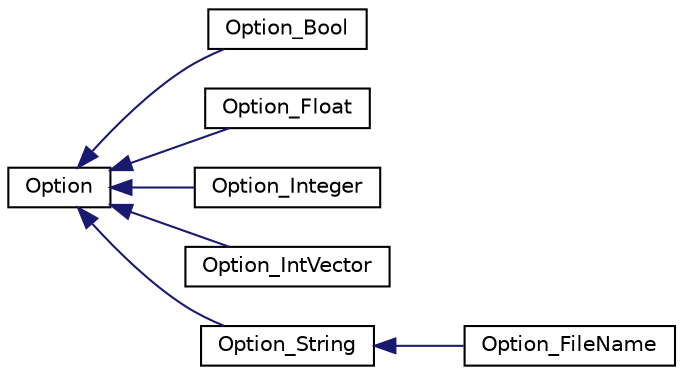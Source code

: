 digraph "Graphical Class Hierarchy"
{
  edge [fontname="Helvetica",fontsize="10",labelfontname="Helvetica",labelfontsize="10"];
  node [fontname="Helvetica",fontsize="10",shape=record];
  rankdir="LR";
  Node0 [label="Option",height=0.2,width=0.4,color="black", fillcolor="white", style="filled",URL="$d4/d33/class_option.html",tooltip="A class representing a single program option. "];
  Node0 -> Node1 [dir="back",color="midnightblue",fontsize="10",style="solid",fontname="Helvetica"];
  Node1 [label="Option_Bool",height=0.2,width=0.4,color="black", fillcolor="white", style="filled",URL="$dc/dc4/class_option___bool.html"];
  Node0 -> Node2 [dir="back",color="midnightblue",fontsize="10",style="solid",fontname="Helvetica"];
  Node2 [label="Option_Float",height=0.2,width=0.4,color="black", fillcolor="white", style="filled",URL="$d5/d89/class_option___float.html"];
  Node0 -> Node3 [dir="back",color="midnightblue",fontsize="10",style="solid",fontname="Helvetica"];
  Node3 [label="Option_Integer",height=0.2,width=0.4,color="black", fillcolor="white", style="filled",URL="$da/d48/class_option___integer.html",tooltip="An integer-option. "];
  Node0 -> Node4 [dir="back",color="midnightblue",fontsize="10",style="solid",fontname="Helvetica"];
  Node4 [label="Option_IntVector",height=0.2,width=0.4,color="black", fillcolor="white", style="filled",URL="$de/db3/class_option___int_vector.html"];
  Node0 -> Node5 [dir="back",color="midnightblue",fontsize="10",style="solid",fontname="Helvetica"];
  Node5 [label="Option_String",height=0.2,width=0.4,color="black", fillcolor="white", style="filled",URL="$d9/d35/class_option___string.html"];
  Node5 -> Node6 [dir="back",color="midnightblue",fontsize="10",style="solid",fontname="Helvetica"];
  Node6 [label="Option_FileName",height=0.2,width=0.4,color="black", fillcolor="white", style="filled",URL="$d4/d14/class_option___file_name.html"];
}
